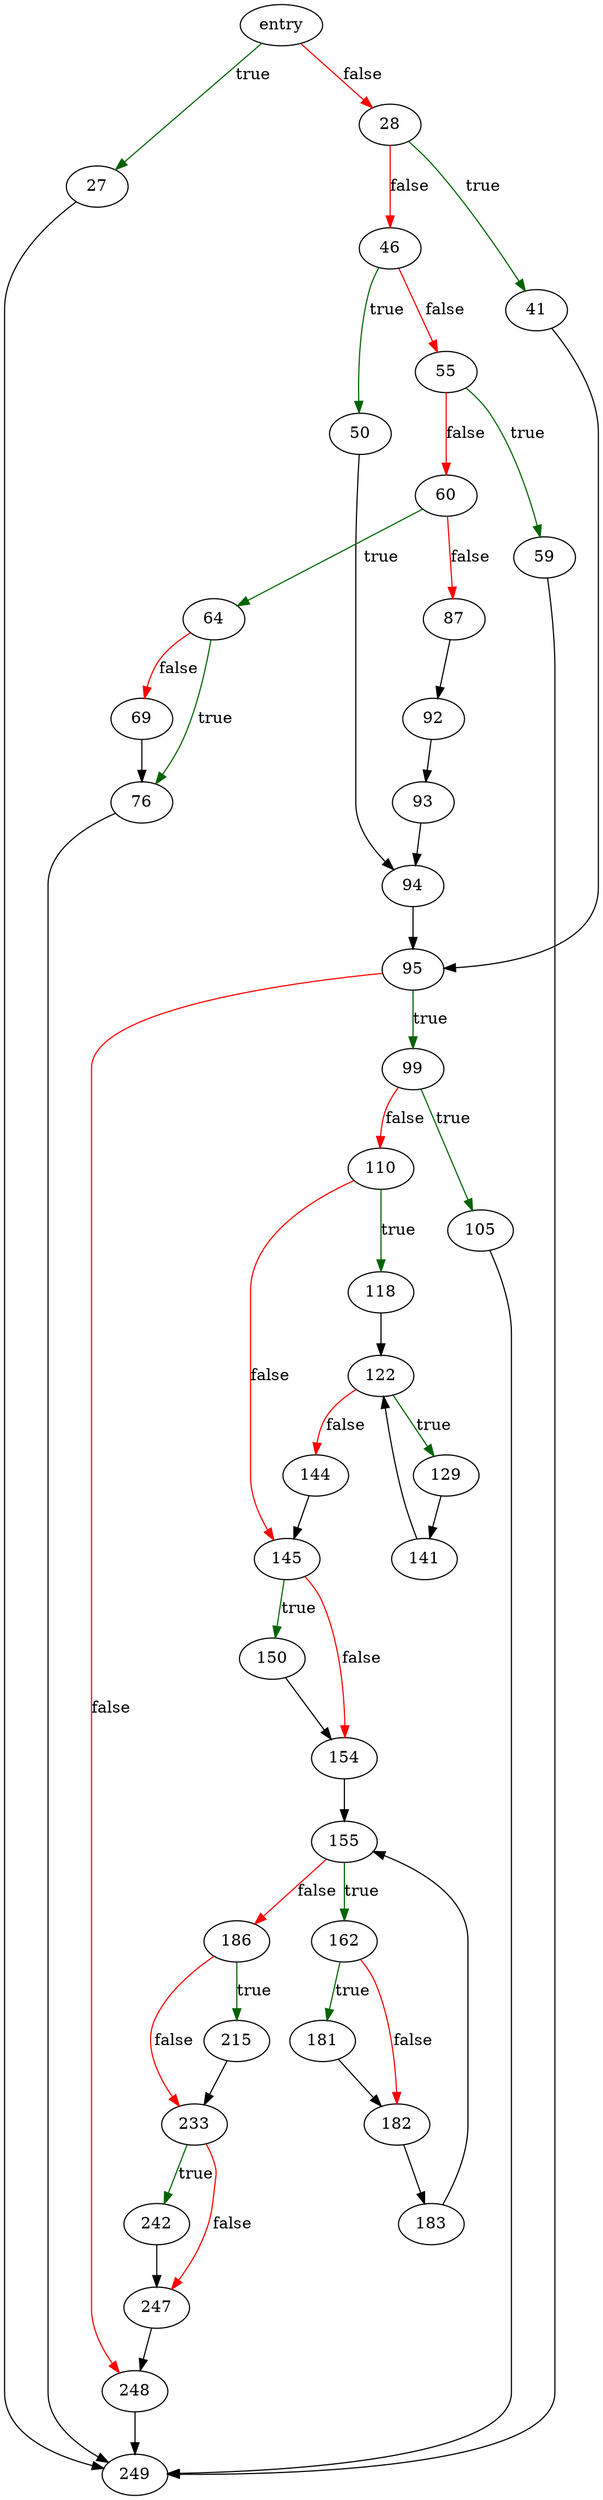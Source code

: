 digraph "dump_callback" {
	// Node definitions.
	4 [label=entry];
	27;
	28;
	41;
	46;
	50;
	55;
	59;
	60;
	64;
	69;
	76;
	87;
	92;
	93;
	94;
	95;
	99;
	105;
	110;
	118;
	122;
	129;
	141;
	144;
	145;
	150;
	154;
	155;
	162;
	181;
	182;
	183;
	186;
	215;
	233;
	242;
	247;
	248;
	249;

	// Edge definitions.
	4 -> 27 [
		color=darkgreen
		label=true
	];
	4 -> 28 [
		color=red
		label=false
	];
	27 -> 249;
	28 -> 41 [
		color=darkgreen
		label=true
	];
	28 -> 46 [
		color=red
		label=false
	];
	41 -> 95;
	46 -> 50 [
		color=darkgreen
		label=true
	];
	46 -> 55 [
		color=red
		label=false
	];
	50 -> 94;
	55 -> 59 [
		color=darkgreen
		label=true
	];
	55 -> 60 [
		color=red
		label=false
	];
	59 -> 249;
	60 -> 64 [
		color=darkgreen
		label=true
	];
	60 -> 87 [
		color=red
		label=false
	];
	64 -> 69 [
		color=red
		label=false
	];
	64 -> 76 [
		color=darkgreen
		label=true
	];
	69 -> 76;
	76 -> 249;
	87 -> 92;
	92 -> 93;
	93 -> 94;
	94 -> 95;
	95 -> 99 [
		color=darkgreen
		label=true
	];
	95 -> 248 [
		color=red
		label=false
	];
	99 -> 105 [
		color=darkgreen
		label=true
	];
	99 -> 110 [
		color=red
		label=false
	];
	105 -> 249;
	110 -> 118 [
		color=darkgreen
		label=true
	];
	110 -> 145 [
		color=red
		label=false
	];
	118 -> 122;
	122 -> 129 [
		color=darkgreen
		label=true
	];
	122 -> 144 [
		color=red
		label=false
	];
	129 -> 141;
	141 -> 122;
	144 -> 145;
	145 -> 150 [
		color=darkgreen
		label=true
	];
	145 -> 154 [
		color=red
		label=false
	];
	150 -> 154;
	154 -> 155;
	155 -> 162 [
		color=darkgreen
		label=true
	];
	155 -> 186 [
		color=red
		label=false
	];
	162 -> 181 [
		color=darkgreen
		label=true
	];
	162 -> 182 [
		color=red
		label=false
	];
	181 -> 182;
	182 -> 183;
	183 -> 155;
	186 -> 215 [
		color=darkgreen
		label=true
	];
	186 -> 233 [
		color=red
		label=false
	];
	215 -> 233;
	233 -> 242 [
		color=darkgreen
		label=true
	];
	233 -> 247 [
		color=red
		label=false
	];
	242 -> 247;
	247 -> 248;
	248 -> 249;
}